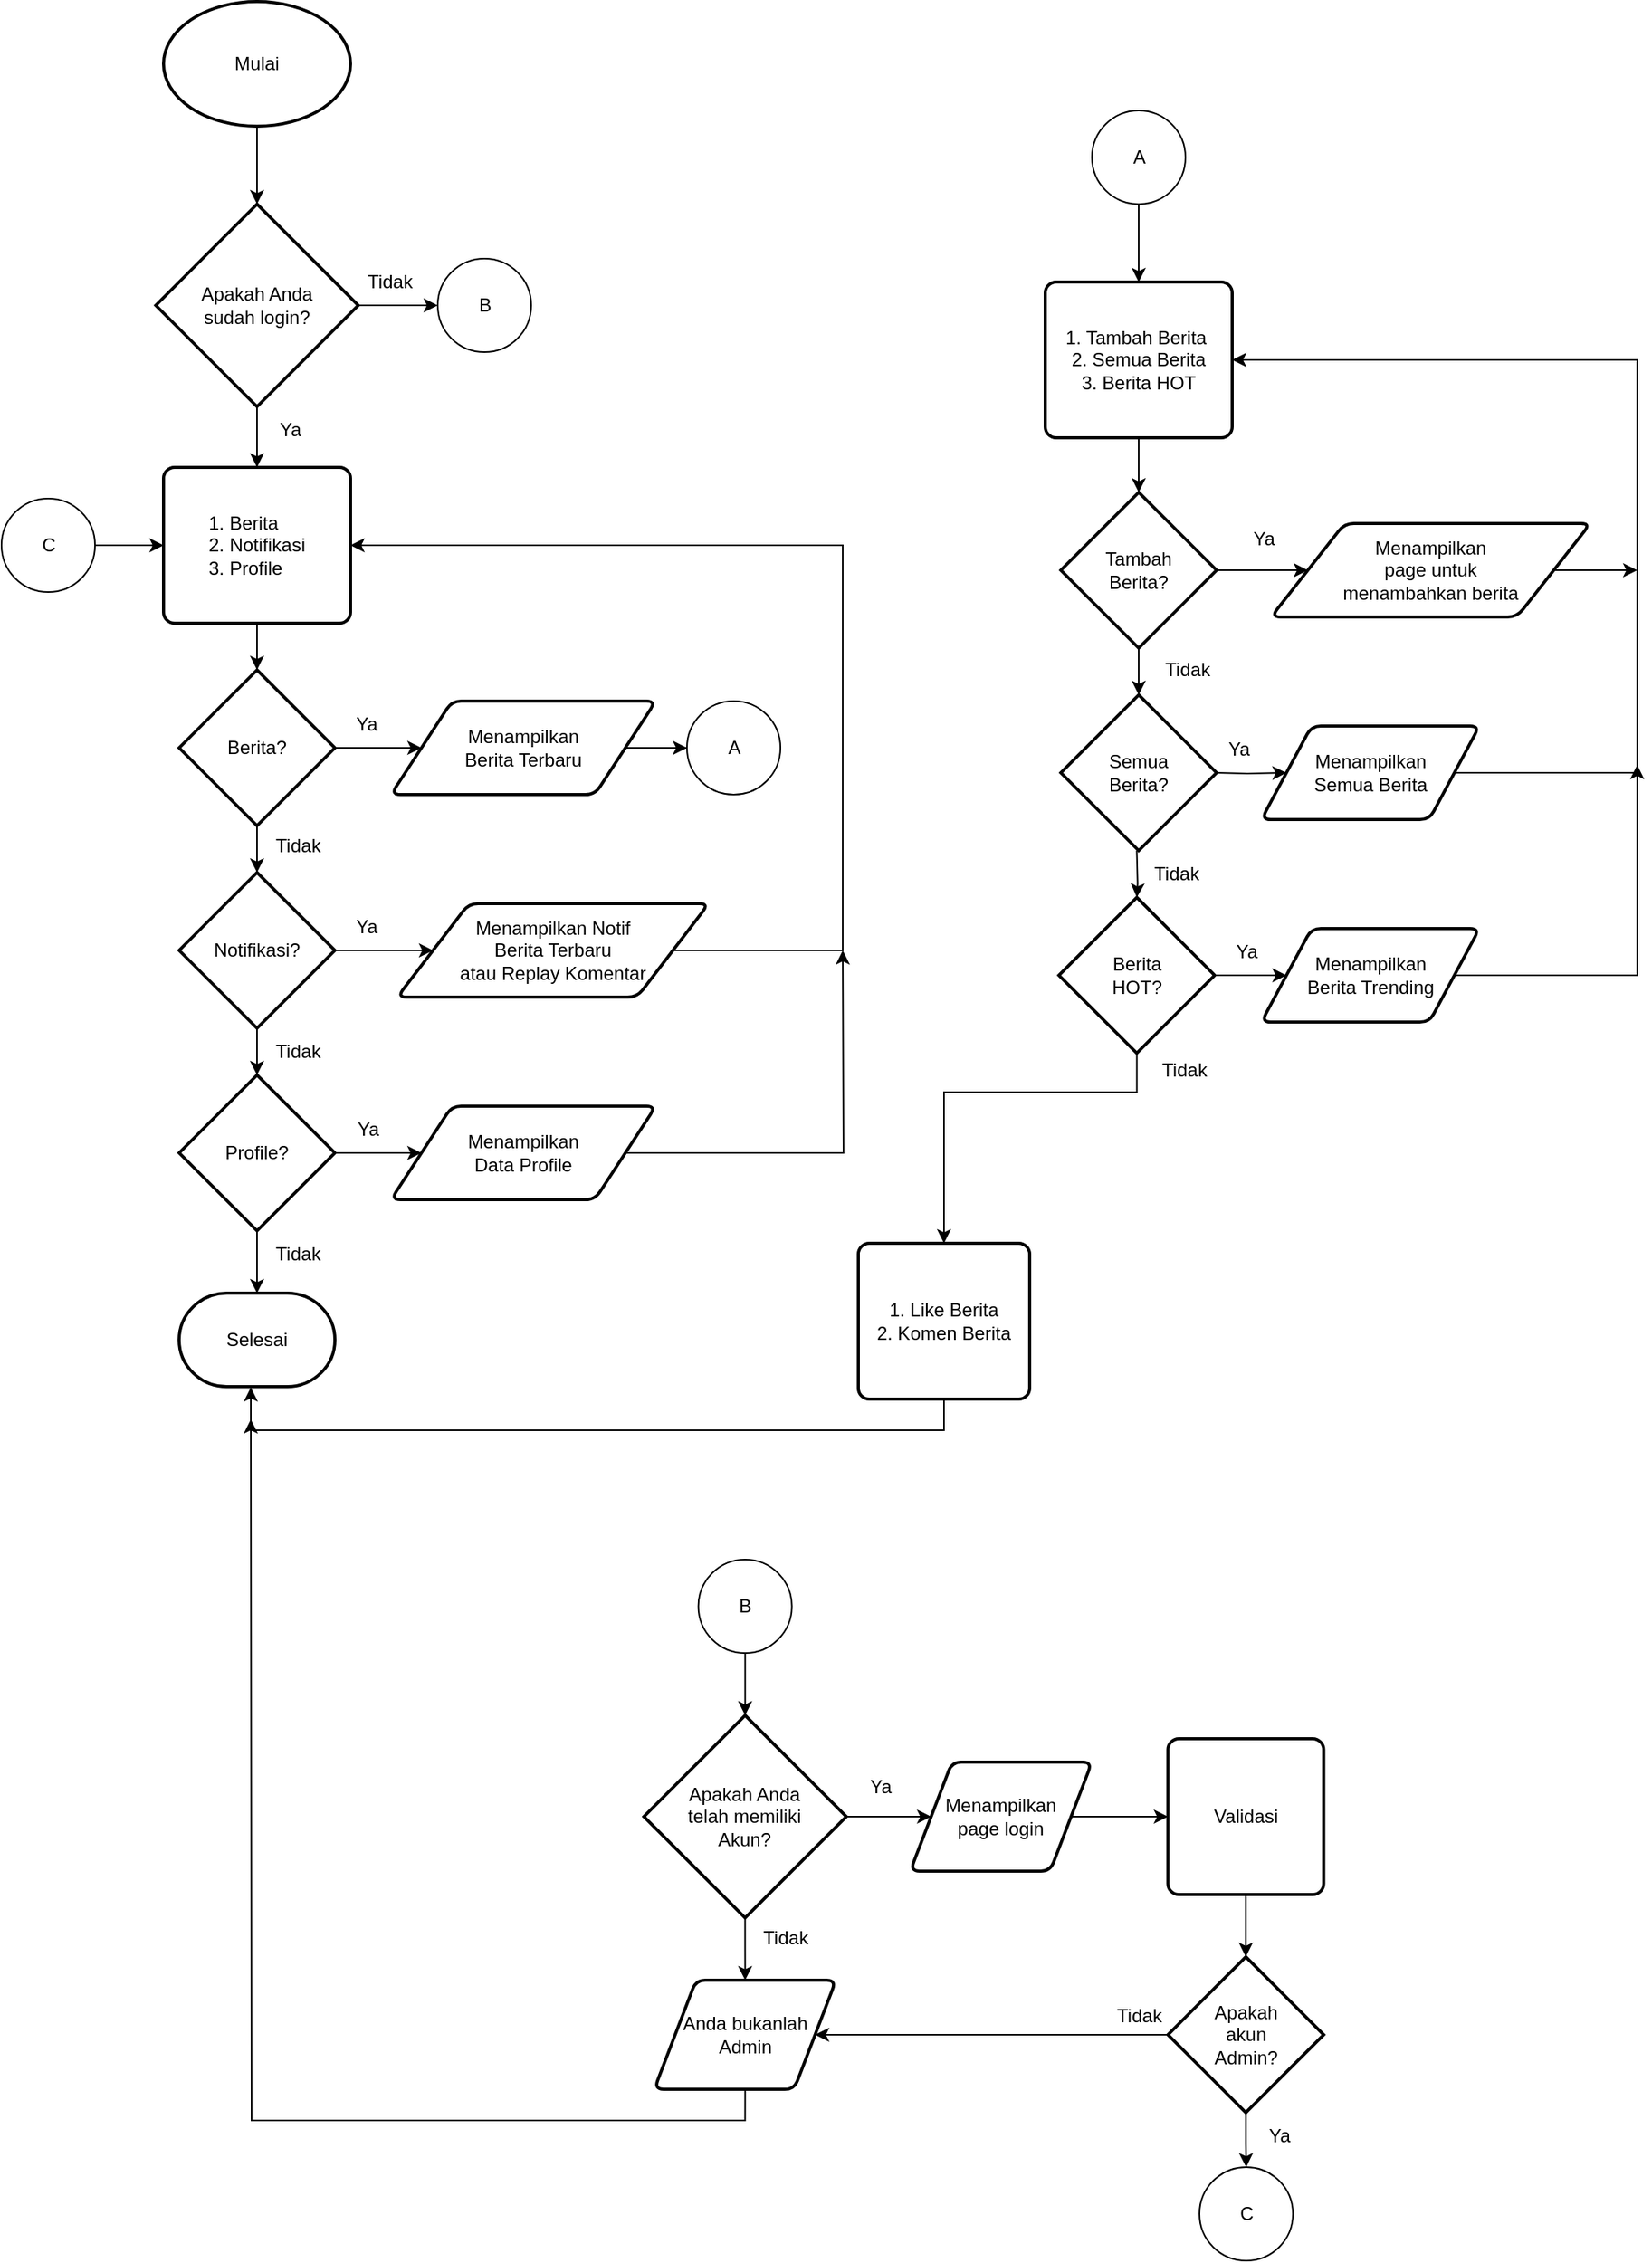 <mxfile version="24.7.6">
  <diagram name="Page-1" id="YUf873UW7NrAq0-hoBWe">
    <mxGraphModel dx="1750" dy="1018" grid="1" gridSize="10" guides="1" tooltips="1" connect="1" arrows="1" fold="1" page="1" pageScale="1" pageWidth="1169" pageHeight="1654" math="0" shadow="0">
      <root>
        <mxCell id="0" />
        <mxCell id="1" parent="0" />
        <mxCell id="s_-_bmhCP15J7o093lTP-79" value="" style="edgeStyle=orthogonalEdgeStyle;rounded=0;orthogonalLoop=1;jettySize=auto;html=1;" edge="1" parent="1" source="s_-_bmhCP15J7o093lTP-2" target="s_-_bmhCP15J7o093lTP-78">
          <mxGeometry relative="1" as="geometry" />
        </mxCell>
        <mxCell id="s_-_bmhCP15J7o093lTP-2" value="Mulai" style="strokeWidth=2;html=1;shape=mxgraph.flowchart.start_2;whiteSpace=wrap;" vertex="1" parent="1">
          <mxGeometry x="154" y="30" width="120" height="80" as="geometry" />
        </mxCell>
        <mxCell id="s_-_bmhCP15J7o093lTP-3" value="" style="edgeStyle=orthogonalEdgeStyle;rounded=0;orthogonalLoop=1;jettySize=auto;html=1;" edge="1" parent="1" source="s_-_bmhCP15J7o093lTP-4" target="s_-_bmhCP15J7o093lTP-40">
          <mxGeometry relative="1" as="geometry" />
        </mxCell>
        <mxCell id="s_-_bmhCP15J7o093lTP-4" value="Menampilkan&lt;div&gt;Berita Terbaru&lt;/div&gt;" style="shape=parallelogram;html=1;strokeWidth=2;perimeter=parallelogramPerimeter;whiteSpace=wrap;rounded=1;arcSize=12;size=0.23;" vertex="1" parent="1">
          <mxGeometry x="300" y="479" width="170" height="60" as="geometry" />
        </mxCell>
        <mxCell id="s_-_bmhCP15J7o093lTP-5" value="" style="edgeStyle=orthogonalEdgeStyle;rounded=0;orthogonalLoop=1;jettySize=auto;html=1;" edge="1" parent="1" source="s_-_bmhCP15J7o093lTP-6" target="s_-_bmhCP15J7o093lTP-22">
          <mxGeometry relative="1" as="geometry" />
        </mxCell>
        <mxCell id="s_-_bmhCP15J7o093lTP-6" value="&lt;div style=&quot;text-align: justify;&quot;&gt;1. Berita&lt;/div&gt;&lt;div style=&quot;text-align: justify;&quot;&gt;2. Notifikasi&lt;/div&gt;&lt;div style=&quot;text-align: justify;&quot;&gt;3. Profile&lt;/div&gt;" style="rounded=1;whiteSpace=wrap;html=1;absoluteArcSize=1;arcSize=14;strokeWidth=2;" vertex="1" parent="1">
          <mxGeometry x="154" y="329" width="120" height="100" as="geometry" />
        </mxCell>
        <mxCell id="s_-_bmhCP15J7o093lTP-7" value="" style="edgeStyle=orthogonalEdgeStyle;rounded=0;orthogonalLoop=1;jettySize=auto;html=1;" edge="1" parent="1" target="s_-_bmhCP15J7o093lTP-11">
          <mxGeometry relative="1" as="geometry">
            <mxPoint x="828.75" y="525" as="sourcePoint" />
          </mxGeometry>
        </mxCell>
        <mxCell id="s_-_bmhCP15J7o093lTP-8" value="" style="edgeStyle=orthogonalEdgeStyle;rounded=0;orthogonalLoop=1;jettySize=auto;html=1;" edge="1" parent="1" target="s_-_bmhCP15J7o093lTP-15">
          <mxGeometry relative="1" as="geometry">
            <mxPoint x="778.75" y="575" as="sourcePoint" />
          </mxGeometry>
        </mxCell>
        <mxCell id="s_-_bmhCP15J7o093lTP-71" value="" style="edgeStyle=orthogonalEdgeStyle;rounded=0;orthogonalLoop=1;jettySize=auto;html=1;" edge="1" parent="1" source="s_-_bmhCP15J7o093lTP-9" target="s_-_bmhCP15J7o093lTP-70">
          <mxGeometry relative="1" as="geometry" />
        </mxCell>
        <mxCell id="s_-_bmhCP15J7o093lTP-74" value="" style="edgeStyle=orthogonalEdgeStyle;rounded=0;orthogonalLoop=1;jettySize=auto;html=1;" edge="1" parent="1" source="s_-_bmhCP15J7o093lTP-9" target="s_-_bmhCP15J7o093lTP-73">
          <mxGeometry relative="1" as="geometry" />
        </mxCell>
        <mxCell id="s_-_bmhCP15J7o093lTP-9" value="Tambah&lt;div&gt;Berita?&lt;/div&gt;" style="strokeWidth=2;html=1;shape=mxgraph.flowchart.decision;whiteSpace=wrap;" vertex="1" parent="1">
          <mxGeometry x="730" y="345" width="100" height="100" as="geometry" />
        </mxCell>
        <mxCell id="s_-_bmhCP15J7o093lTP-10" style="edgeStyle=orthogonalEdgeStyle;rounded=0;orthogonalLoop=1;jettySize=auto;html=1;exitX=1;exitY=0.5;exitDx=0;exitDy=0;entryX=1;entryY=0.5;entryDx=0;entryDy=0;" edge="1" parent="1" source="s_-_bmhCP15J7o093lTP-11" target="s_-_bmhCP15J7o093lTP-44">
          <mxGeometry relative="1" as="geometry">
            <Array as="points">
              <mxPoint x="1100" y="525" />
              <mxPoint x="1100" y="260" />
            </Array>
            <mxPoint x="838.75" y="390" as="targetPoint" />
          </mxGeometry>
        </mxCell>
        <mxCell id="s_-_bmhCP15J7o093lTP-11" value="Menampilkan&lt;div&gt;Semua Berita&lt;/div&gt;" style="shape=parallelogram;html=1;strokeWidth=2;perimeter=parallelogramPerimeter;whiteSpace=wrap;rounded=1;arcSize=12;size=0.23;" vertex="1" parent="1">
          <mxGeometry x="858.75" y="495" width="140" height="60" as="geometry" />
        </mxCell>
        <mxCell id="s_-_bmhCP15J7o093lTP-12" value="Ya" style="text;html=1;align=center;verticalAlign=middle;resizable=0;points=[];autosize=1;strokeColor=none;fillColor=none;" vertex="1" parent="1">
          <mxGeometry x="823.75" y="495" width="40" height="30" as="geometry" />
        </mxCell>
        <mxCell id="s_-_bmhCP15J7o093lTP-13" value="" style="edgeStyle=orthogonalEdgeStyle;rounded=0;orthogonalLoop=1;jettySize=auto;html=1;" edge="1" parent="1" source="s_-_bmhCP15J7o093lTP-15" target="s_-_bmhCP15J7o093lTP-18">
          <mxGeometry relative="1" as="geometry" />
        </mxCell>
        <mxCell id="s_-_bmhCP15J7o093lTP-14" value="" style="edgeStyle=orthogonalEdgeStyle;rounded=0;orthogonalLoop=1;jettySize=auto;html=1;" edge="1" parent="1" source="s_-_bmhCP15J7o093lTP-15" target="s_-_bmhCP15J7o093lTP-46">
          <mxGeometry relative="1" as="geometry">
            <Array as="points">
              <mxPoint x="779" y="730" />
            </Array>
          </mxGeometry>
        </mxCell>
        <mxCell id="s_-_bmhCP15J7o093lTP-15" value="Berita&lt;div&gt;HOT?&lt;/div&gt;" style="strokeWidth=2;html=1;shape=mxgraph.flowchart.decision;whiteSpace=wrap;" vertex="1" parent="1">
          <mxGeometry x="728.75" y="605" width="100" height="100" as="geometry" />
        </mxCell>
        <mxCell id="s_-_bmhCP15J7o093lTP-16" value="Tidak" style="text;html=1;align=center;verticalAlign=middle;resizable=0;points=[];autosize=1;strokeColor=none;fillColor=none;" vertex="1" parent="1">
          <mxGeometry x="778.75" y="575" width="50" height="30" as="geometry" />
        </mxCell>
        <mxCell id="s_-_bmhCP15J7o093lTP-17" style="edgeStyle=orthogonalEdgeStyle;rounded=0;orthogonalLoop=1;jettySize=auto;html=1;exitX=1;exitY=0.5;exitDx=0;exitDy=0;" edge="1" parent="1" source="s_-_bmhCP15J7o093lTP-18">
          <mxGeometry relative="1" as="geometry">
            <mxPoint x="1100" y="520" as="targetPoint" />
            <Array as="points">
              <mxPoint x="1100" y="655" />
              <mxPoint x="1100" y="530" />
            </Array>
          </mxGeometry>
        </mxCell>
        <mxCell id="s_-_bmhCP15J7o093lTP-18" value="Menampilkan&lt;div&gt;Berita Trending&lt;/div&gt;" style="shape=parallelogram;html=1;strokeWidth=2;perimeter=parallelogramPerimeter;whiteSpace=wrap;rounded=1;arcSize=12;size=0.23;" vertex="1" parent="1">
          <mxGeometry x="858.75" y="625" width="140" height="60" as="geometry" />
        </mxCell>
        <mxCell id="s_-_bmhCP15J7o093lTP-19" value="Ya" style="text;html=1;align=center;verticalAlign=middle;resizable=0;points=[];autosize=1;strokeColor=none;fillColor=none;" vertex="1" parent="1">
          <mxGeometry x="828.75" y="625" width="40" height="30" as="geometry" />
        </mxCell>
        <mxCell id="s_-_bmhCP15J7o093lTP-20" value="" style="edgeStyle=orthogonalEdgeStyle;rounded=0;orthogonalLoop=1;jettySize=auto;html=1;" edge="1" parent="1" source="s_-_bmhCP15J7o093lTP-22" target="s_-_bmhCP15J7o093lTP-4">
          <mxGeometry relative="1" as="geometry" />
        </mxCell>
        <mxCell id="s_-_bmhCP15J7o093lTP-21" value="" style="edgeStyle=orthogonalEdgeStyle;rounded=0;orthogonalLoop=1;jettySize=auto;html=1;" edge="1" parent="1" source="s_-_bmhCP15J7o093lTP-22" target="s_-_bmhCP15J7o093lTP-26">
          <mxGeometry relative="1" as="geometry" />
        </mxCell>
        <mxCell id="s_-_bmhCP15J7o093lTP-22" value="Berita?" style="strokeWidth=2;html=1;shape=mxgraph.flowchart.decision;whiteSpace=wrap;" vertex="1" parent="1">
          <mxGeometry x="164" y="459" width="100" height="100" as="geometry" />
        </mxCell>
        <mxCell id="s_-_bmhCP15J7o093lTP-23" value="Ya" style="text;html=1;align=center;verticalAlign=middle;resizable=0;points=[];autosize=1;strokeColor=none;fillColor=none;" vertex="1" parent="1">
          <mxGeometry x="264" y="479" width="40" height="30" as="geometry" />
        </mxCell>
        <mxCell id="s_-_bmhCP15J7o093lTP-24" value="" style="edgeStyle=orthogonalEdgeStyle;rounded=0;orthogonalLoop=1;jettySize=auto;html=1;" edge="1" parent="1" source="s_-_bmhCP15J7o093lTP-26" target="s_-_bmhCP15J7o093lTP-28">
          <mxGeometry relative="1" as="geometry" />
        </mxCell>
        <mxCell id="s_-_bmhCP15J7o093lTP-25" value="" style="edgeStyle=orthogonalEdgeStyle;rounded=0;orthogonalLoop=1;jettySize=auto;html=1;" edge="1" parent="1" source="s_-_bmhCP15J7o093lTP-26" target="s_-_bmhCP15J7o093lTP-32">
          <mxGeometry relative="1" as="geometry" />
        </mxCell>
        <mxCell id="s_-_bmhCP15J7o093lTP-26" value="Notifikasi?" style="strokeWidth=2;html=1;shape=mxgraph.flowchart.decision;whiteSpace=wrap;" vertex="1" parent="1">
          <mxGeometry x="164" y="589" width="100" height="100" as="geometry" />
        </mxCell>
        <mxCell id="s_-_bmhCP15J7o093lTP-27" style="edgeStyle=orthogonalEdgeStyle;rounded=0;orthogonalLoop=1;jettySize=auto;html=1;exitX=1;exitY=0.5;exitDx=0;exitDy=0;entryX=1;entryY=0.5;entryDx=0;entryDy=0;" edge="1" parent="1" source="s_-_bmhCP15J7o093lTP-28" target="s_-_bmhCP15J7o093lTP-6">
          <mxGeometry relative="1" as="geometry">
            <mxPoint x="600" y="369" as="targetPoint" />
            <Array as="points">
              <mxPoint x="590" y="639" />
              <mxPoint x="590" y="379" />
            </Array>
          </mxGeometry>
        </mxCell>
        <mxCell id="s_-_bmhCP15J7o093lTP-28" value="Menampilkan Notif&lt;div&gt;Berita Terbaru&lt;/div&gt;&lt;div&gt;atau Replay Komentar&lt;/div&gt;" style="shape=parallelogram;html=1;strokeWidth=2;perimeter=parallelogramPerimeter;whiteSpace=wrap;rounded=1;arcSize=12;size=0.23;" vertex="1" parent="1">
          <mxGeometry x="304" y="609" width="200" height="60" as="geometry" />
        </mxCell>
        <mxCell id="s_-_bmhCP15J7o093lTP-29" value="Ya" style="text;html=1;align=center;verticalAlign=middle;resizable=0;points=[];autosize=1;strokeColor=none;fillColor=none;" vertex="1" parent="1">
          <mxGeometry x="264" y="609" width="40" height="30" as="geometry" />
        </mxCell>
        <mxCell id="s_-_bmhCP15J7o093lTP-30" value="" style="edgeStyle=orthogonalEdgeStyle;rounded=0;orthogonalLoop=1;jettySize=auto;html=1;" edge="1" parent="1" source="s_-_bmhCP15J7o093lTP-32" target="s_-_bmhCP15J7o093lTP-36">
          <mxGeometry relative="1" as="geometry" />
        </mxCell>
        <mxCell id="s_-_bmhCP15J7o093lTP-31" value="" style="edgeStyle=orthogonalEdgeStyle;rounded=0;orthogonalLoop=1;jettySize=auto;html=1;" edge="1" parent="1" source="s_-_bmhCP15J7o093lTP-32" target="s_-_bmhCP15J7o093lTP-38">
          <mxGeometry relative="1" as="geometry" />
        </mxCell>
        <mxCell id="s_-_bmhCP15J7o093lTP-32" value="Profile?" style="strokeWidth=2;html=1;shape=mxgraph.flowchart.decision;whiteSpace=wrap;" vertex="1" parent="1">
          <mxGeometry x="164" y="719" width="100" height="100" as="geometry" />
        </mxCell>
        <mxCell id="s_-_bmhCP15J7o093lTP-33" value="Tidak" style="text;html=1;align=center;verticalAlign=middle;resizable=0;points=[];autosize=1;strokeColor=none;fillColor=none;" vertex="1" parent="1">
          <mxGeometry x="215" y="557" width="50" height="30" as="geometry" />
        </mxCell>
        <mxCell id="s_-_bmhCP15J7o093lTP-34" value="Tidak" style="text;html=1;align=center;verticalAlign=middle;resizable=0;points=[];autosize=1;strokeColor=none;fillColor=none;" vertex="1" parent="1">
          <mxGeometry x="215" y="689" width="50" height="30" as="geometry" />
        </mxCell>
        <mxCell id="s_-_bmhCP15J7o093lTP-35" value="" style="edgeStyle=orthogonalEdgeStyle;rounded=0;orthogonalLoop=1;jettySize=auto;html=1;" edge="1" parent="1" source="s_-_bmhCP15J7o093lTP-36">
          <mxGeometry relative="1" as="geometry">
            <mxPoint x="590" y="639" as="targetPoint" />
          </mxGeometry>
        </mxCell>
        <mxCell id="s_-_bmhCP15J7o093lTP-36" value="Menampilkan&lt;div&gt;Data Profile&lt;/div&gt;" style="shape=parallelogram;html=1;strokeWidth=2;perimeter=parallelogramPerimeter;whiteSpace=wrap;rounded=1;arcSize=12;size=0.23;" vertex="1" parent="1">
          <mxGeometry x="300" y="739" width="170" height="60" as="geometry" />
        </mxCell>
        <mxCell id="s_-_bmhCP15J7o093lTP-37" value="Ya" style="text;html=1;align=center;verticalAlign=middle;resizable=0;points=[];autosize=1;strokeColor=none;fillColor=none;" vertex="1" parent="1">
          <mxGeometry x="265" y="739" width="40" height="30" as="geometry" />
        </mxCell>
        <mxCell id="s_-_bmhCP15J7o093lTP-38" value="Selesai" style="strokeWidth=2;html=1;shape=mxgraph.flowchart.terminator;whiteSpace=wrap;" vertex="1" parent="1">
          <mxGeometry x="164" y="859" width="100" height="60" as="geometry" />
        </mxCell>
        <mxCell id="s_-_bmhCP15J7o093lTP-39" value="Tidak" style="text;html=1;align=center;verticalAlign=middle;resizable=0;points=[];autosize=1;strokeColor=none;fillColor=none;" vertex="1" parent="1">
          <mxGeometry x="215" y="819" width="50" height="30" as="geometry" />
        </mxCell>
        <mxCell id="s_-_bmhCP15J7o093lTP-40" value="A" style="verticalLabelPosition=middle;verticalAlign=middle;html=1;shape=mxgraph.flowchart.on-page_reference;labelPosition=center;align=center;" vertex="1" parent="1">
          <mxGeometry x="490" y="479" width="60" height="60" as="geometry" />
        </mxCell>
        <mxCell id="s_-_bmhCP15J7o093lTP-41" value="" style="edgeStyle=orthogonalEdgeStyle;rounded=0;orthogonalLoop=1;jettySize=auto;html=1;" edge="1" parent="1" source="s_-_bmhCP15J7o093lTP-42" target="s_-_bmhCP15J7o093lTP-44">
          <mxGeometry relative="1" as="geometry" />
        </mxCell>
        <mxCell id="s_-_bmhCP15J7o093lTP-42" value="A" style="verticalLabelPosition=middle;verticalAlign=middle;html=1;shape=mxgraph.flowchart.on-page_reference;labelPosition=center;align=center;" vertex="1" parent="1">
          <mxGeometry x="750" y="100" width="60" height="60" as="geometry" />
        </mxCell>
        <mxCell id="s_-_bmhCP15J7o093lTP-43" value="" style="edgeStyle=orthogonalEdgeStyle;rounded=0;orthogonalLoop=1;jettySize=auto;html=1;" edge="1" parent="1" source="s_-_bmhCP15J7o093lTP-44" target="s_-_bmhCP15J7o093lTP-9">
          <mxGeometry relative="1" as="geometry" />
        </mxCell>
        <mxCell id="s_-_bmhCP15J7o093lTP-44" value="1. Tambah Berita&amp;nbsp;&lt;div&gt;2. Semua Berita&lt;div&gt;3. Berita HOT&lt;/div&gt;&lt;/div&gt;" style="rounded=1;whiteSpace=wrap;html=1;absoluteArcSize=1;arcSize=14;strokeWidth=2;align=center;" vertex="1" parent="1">
          <mxGeometry x="720" y="210" width="120" height="100" as="geometry" />
        </mxCell>
        <mxCell id="s_-_bmhCP15J7o093lTP-46" value="1. Like Berita&lt;div&gt;2. Komen Berita&lt;/div&gt;" style="rounded=1;whiteSpace=wrap;html=1;absoluteArcSize=1;arcSize=14;strokeWidth=2;" vertex="1" parent="1">
          <mxGeometry x="600" y="827" width="110" height="100" as="geometry" />
        </mxCell>
        <mxCell id="s_-_bmhCP15J7o093lTP-47" value="Tidak" style="text;html=1;align=center;verticalAlign=middle;resizable=0;points=[];autosize=1;strokeColor=none;fillColor=none;" vertex="1" parent="1">
          <mxGeometry x="783.75" y="701" width="50" height="30" as="geometry" />
        </mxCell>
        <mxCell id="s_-_bmhCP15J7o093lTP-76" style="edgeStyle=orthogonalEdgeStyle;rounded=0;orthogonalLoop=1;jettySize=auto;html=1;exitX=1;exitY=0.5;exitDx=0;exitDy=0;" edge="1" parent="1" source="s_-_bmhCP15J7o093lTP-70">
          <mxGeometry relative="1" as="geometry">
            <mxPoint x="1100" y="395" as="targetPoint" />
          </mxGeometry>
        </mxCell>
        <mxCell id="s_-_bmhCP15J7o093lTP-70" value="Menampilkan&lt;div&gt;page untuk&lt;/div&gt;&lt;div&gt;menambahkan berita&lt;/div&gt;" style="shape=parallelogram;html=1;strokeWidth=2;perimeter=parallelogramPerimeter;whiteSpace=wrap;rounded=1;arcSize=12;size=0.23;" vertex="1" parent="1">
          <mxGeometry x="865" y="365" width="205" height="60" as="geometry" />
        </mxCell>
        <mxCell id="s_-_bmhCP15J7o093lTP-72" value="Ya" style="text;html=1;align=center;verticalAlign=middle;resizable=0;points=[];autosize=1;strokeColor=none;fillColor=none;" vertex="1" parent="1">
          <mxGeometry x="840" y="360" width="40" height="30" as="geometry" />
        </mxCell>
        <mxCell id="s_-_bmhCP15J7o093lTP-73" value="Semua&lt;div&gt;Berita?&lt;/div&gt;" style="strokeWidth=2;html=1;shape=mxgraph.flowchart.decision;whiteSpace=wrap;" vertex="1" parent="1">
          <mxGeometry x="730" y="475" width="100" height="100" as="geometry" />
        </mxCell>
        <mxCell id="s_-_bmhCP15J7o093lTP-75" value="Tidak" style="text;html=1;align=center;verticalAlign=middle;resizable=0;points=[];autosize=1;strokeColor=none;fillColor=none;" vertex="1" parent="1">
          <mxGeometry x="786" y="444" width="50" height="30" as="geometry" />
        </mxCell>
        <mxCell id="s_-_bmhCP15J7o093lTP-80" value="" style="edgeStyle=orthogonalEdgeStyle;rounded=0;orthogonalLoop=1;jettySize=auto;html=1;" edge="1" parent="1" source="s_-_bmhCP15J7o093lTP-78" target="s_-_bmhCP15J7o093lTP-6">
          <mxGeometry relative="1" as="geometry" />
        </mxCell>
        <mxCell id="s_-_bmhCP15J7o093lTP-83" value="" style="edgeStyle=orthogonalEdgeStyle;rounded=0;orthogonalLoop=1;jettySize=auto;html=1;" edge="1" parent="1" source="s_-_bmhCP15J7o093lTP-78" target="s_-_bmhCP15J7o093lTP-82">
          <mxGeometry relative="1" as="geometry" />
        </mxCell>
        <mxCell id="s_-_bmhCP15J7o093lTP-78" value="Apakah Anda&lt;div&gt;sudah login?&lt;/div&gt;" style="strokeWidth=2;html=1;shape=mxgraph.flowchart.decision;whiteSpace=wrap;" vertex="1" parent="1">
          <mxGeometry x="149" y="160" width="130" height="130" as="geometry" />
        </mxCell>
        <mxCell id="s_-_bmhCP15J7o093lTP-81" value="Ya" style="text;html=1;align=center;verticalAlign=middle;resizable=0;points=[];autosize=1;strokeColor=none;fillColor=none;" vertex="1" parent="1">
          <mxGeometry x="215" y="290" width="40" height="30" as="geometry" />
        </mxCell>
        <mxCell id="s_-_bmhCP15J7o093lTP-82" value="B" style="verticalLabelPosition=middle;verticalAlign=middle;html=1;shape=mxgraph.flowchart.on-page_reference;labelPosition=center;align=center;" vertex="1" parent="1">
          <mxGeometry x="330" y="195" width="60" height="60" as="geometry" />
        </mxCell>
        <mxCell id="s_-_bmhCP15J7o093lTP-84" value="Tidak" style="text;html=1;align=center;verticalAlign=middle;resizable=0;points=[];autosize=1;strokeColor=none;fillColor=none;" vertex="1" parent="1">
          <mxGeometry x="274" y="195" width="50" height="30" as="geometry" />
        </mxCell>
        <mxCell id="s_-_bmhCP15J7o093lTP-87" style="edgeStyle=orthogonalEdgeStyle;rounded=0;orthogonalLoop=1;jettySize=auto;html=1;exitX=0.5;exitY=1;exitDx=0;exitDy=0;entryX=0.464;entryY=1.009;entryDx=0;entryDy=0;entryPerimeter=0;" edge="1" parent="1" source="s_-_bmhCP15J7o093lTP-46" target="s_-_bmhCP15J7o093lTP-38">
          <mxGeometry relative="1" as="geometry">
            <Array as="points">
              <mxPoint x="655" y="947" />
              <mxPoint x="210" y="947" />
              <mxPoint x="210" y="920" />
            </Array>
          </mxGeometry>
        </mxCell>
        <mxCell id="s_-_bmhCP15J7o093lTP-90" value="" style="edgeStyle=orthogonalEdgeStyle;rounded=0;orthogonalLoop=1;jettySize=auto;html=1;" edge="1" parent="1" source="s_-_bmhCP15J7o093lTP-88" target="s_-_bmhCP15J7o093lTP-89">
          <mxGeometry relative="1" as="geometry" />
        </mxCell>
        <mxCell id="s_-_bmhCP15J7o093lTP-88" value="B" style="verticalLabelPosition=middle;verticalAlign=middle;html=1;shape=mxgraph.flowchart.on-page_reference;labelPosition=center;align=center;" vertex="1" parent="1">
          <mxGeometry x="497.33" y="1030" width="60" height="60" as="geometry" />
        </mxCell>
        <mxCell id="s_-_bmhCP15J7o093lTP-92" value="" style="edgeStyle=orthogonalEdgeStyle;rounded=0;orthogonalLoop=1;jettySize=auto;html=1;" edge="1" parent="1" source="s_-_bmhCP15J7o093lTP-89" target="s_-_bmhCP15J7o093lTP-91">
          <mxGeometry relative="1" as="geometry" />
        </mxCell>
        <mxCell id="s_-_bmhCP15J7o093lTP-94" value="" style="edgeStyle=orthogonalEdgeStyle;rounded=0;orthogonalLoop=1;jettySize=auto;html=1;" edge="1" parent="1" source="s_-_bmhCP15J7o093lTP-89" target="s_-_bmhCP15J7o093lTP-93">
          <mxGeometry relative="1" as="geometry" />
        </mxCell>
        <mxCell id="s_-_bmhCP15J7o093lTP-89" value="Apakah Anda&lt;div&gt;telah memiliki&lt;/div&gt;&lt;div&gt;Akun?&lt;/div&gt;" style="strokeWidth=2;html=1;shape=mxgraph.flowchart.decision;whiteSpace=wrap;" vertex="1" parent="1">
          <mxGeometry x="462.33" y="1130" width="130" height="130" as="geometry" />
        </mxCell>
        <mxCell id="s_-_bmhCP15J7o093lTP-99" value="" style="edgeStyle=orthogonalEdgeStyle;rounded=0;orthogonalLoop=1;jettySize=auto;html=1;" edge="1" parent="1" source="s_-_bmhCP15J7o093lTP-91" target="s_-_bmhCP15J7o093lTP-98">
          <mxGeometry relative="1" as="geometry" />
        </mxCell>
        <mxCell id="s_-_bmhCP15J7o093lTP-91" value="Menampilkan&lt;div&gt;page login&lt;/div&gt;" style="shape=parallelogram;html=1;strokeWidth=2;perimeter=parallelogramPerimeter;whiteSpace=wrap;rounded=1;arcSize=12;size=0.23;" vertex="1" parent="1">
          <mxGeometry x="633.33" y="1160" width="116.67" height="70" as="geometry" />
        </mxCell>
        <mxCell id="s_-_bmhCP15J7o093lTP-97" style="edgeStyle=orthogonalEdgeStyle;rounded=0;orthogonalLoop=1;jettySize=auto;html=1;exitX=0.5;exitY=1;exitDx=0;exitDy=0;" edge="1" parent="1" source="s_-_bmhCP15J7o093lTP-93">
          <mxGeometry relative="1" as="geometry">
            <mxPoint x="210" y="940" as="targetPoint" />
          </mxGeometry>
        </mxCell>
        <mxCell id="s_-_bmhCP15J7o093lTP-93" value="Anda bukanlah&lt;div&gt;Admin&lt;/div&gt;" style="shape=parallelogram;html=1;strokeWidth=2;perimeter=parallelogramPerimeter;whiteSpace=wrap;rounded=1;arcSize=12;size=0.23;" vertex="1" parent="1">
          <mxGeometry x="469" y="1300" width="116.67" height="70" as="geometry" />
        </mxCell>
        <mxCell id="s_-_bmhCP15J7o093lTP-95" value="Tidak" style="text;html=1;align=center;verticalAlign=middle;resizable=0;points=[];autosize=1;strokeColor=none;fillColor=none;" vertex="1" parent="1">
          <mxGeometry x="528.33" y="1258" width="50" height="30" as="geometry" />
        </mxCell>
        <mxCell id="s_-_bmhCP15J7o093lTP-96" value="Ya" style="text;html=1;align=center;verticalAlign=middle;resizable=0;points=[];autosize=1;strokeColor=none;fillColor=none;" vertex="1" parent="1">
          <mxGeometry x="594.33" y="1161" width="40" height="30" as="geometry" />
        </mxCell>
        <mxCell id="s_-_bmhCP15J7o093lTP-101" value="" style="edgeStyle=orthogonalEdgeStyle;rounded=0;orthogonalLoop=1;jettySize=auto;html=1;" edge="1" parent="1" source="s_-_bmhCP15J7o093lTP-98" target="s_-_bmhCP15J7o093lTP-100">
          <mxGeometry relative="1" as="geometry" />
        </mxCell>
        <mxCell id="s_-_bmhCP15J7o093lTP-98" value="Validasi" style="rounded=1;whiteSpace=wrap;html=1;absoluteArcSize=1;arcSize=14;strokeWidth=2;" vertex="1" parent="1">
          <mxGeometry x="798.75" y="1145" width="100" height="100" as="geometry" />
        </mxCell>
        <mxCell id="s_-_bmhCP15J7o093lTP-102" style="edgeStyle=orthogonalEdgeStyle;rounded=0;orthogonalLoop=1;jettySize=auto;html=1;exitX=0;exitY=0.5;exitDx=0;exitDy=0;exitPerimeter=0;" edge="1" parent="1" source="s_-_bmhCP15J7o093lTP-100" target="s_-_bmhCP15J7o093lTP-93">
          <mxGeometry relative="1" as="geometry" />
        </mxCell>
        <mxCell id="s_-_bmhCP15J7o093lTP-105" value="" style="edgeStyle=orthogonalEdgeStyle;rounded=0;orthogonalLoop=1;jettySize=auto;html=1;" edge="1" parent="1" source="s_-_bmhCP15J7o093lTP-100" target="s_-_bmhCP15J7o093lTP-104">
          <mxGeometry relative="1" as="geometry" />
        </mxCell>
        <mxCell id="s_-_bmhCP15J7o093lTP-100" value="Apakah&lt;div&gt;akun&lt;/div&gt;&lt;div&gt;Admin?&lt;/div&gt;" style="strokeWidth=2;html=1;shape=mxgraph.flowchart.decision;whiteSpace=wrap;" vertex="1" parent="1">
          <mxGeometry x="798.75" y="1285" width="100" height="100" as="geometry" />
        </mxCell>
        <mxCell id="s_-_bmhCP15J7o093lTP-103" value="Tidak" style="text;html=1;align=center;verticalAlign=middle;resizable=0;points=[];autosize=1;strokeColor=none;fillColor=none;" vertex="1" parent="1">
          <mxGeometry x="755" y="1308" width="50" height="30" as="geometry" />
        </mxCell>
        <mxCell id="s_-_bmhCP15J7o093lTP-104" value="C" style="verticalLabelPosition=middle;verticalAlign=middle;html=1;shape=mxgraph.flowchart.on-page_reference;labelPosition=center;align=center;" vertex="1" parent="1">
          <mxGeometry x="819" y="1420" width="60" height="60" as="geometry" />
        </mxCell>
        <mxCell id="s_-_bmhCP15J7o093lTP-108" value="" style="edgeStyle=orthogonalEdgeStyle;rounded=0;orthogonalLoop=1;jettySize=auto;html=1;" edge="1" parent="1" source="s_-_bmhCP15J7o093lTP-106" target="s_-_bmhCP15J7o093lTP-6">
          <mxGeometry relative="1" as="geometry" />
        </mxCell>
        <mxCell id="s_-_bmhCP15J7o093lTP-106" value="C" style="verticalLabelPosition=middle;verticalAlign=middle;html=1;shape=mxgraph.flowchart.on-page_reference;labelPosition=center;align=center;" vertex="1" parent="1">
          <mxGeometry x="50" y="349" width="60" height="60" as="geometry" />
        </mxCell>
        <mxCell id="s_-_bmhCP15J7o093lTP-109" value="Ya" style="text;html=1;align=center;verticalAlign=middle;resizable=0;points=[];autosize=1;strokeColor=none;fillColor=none;" vertex="1" parent="1">
          <mxGeometry x="850" y="1385" width="40" height="30" as="geometry" />
        </mxCell>
      </root>
    </mxGraphModel>
  </diagram>
</mxfile>
